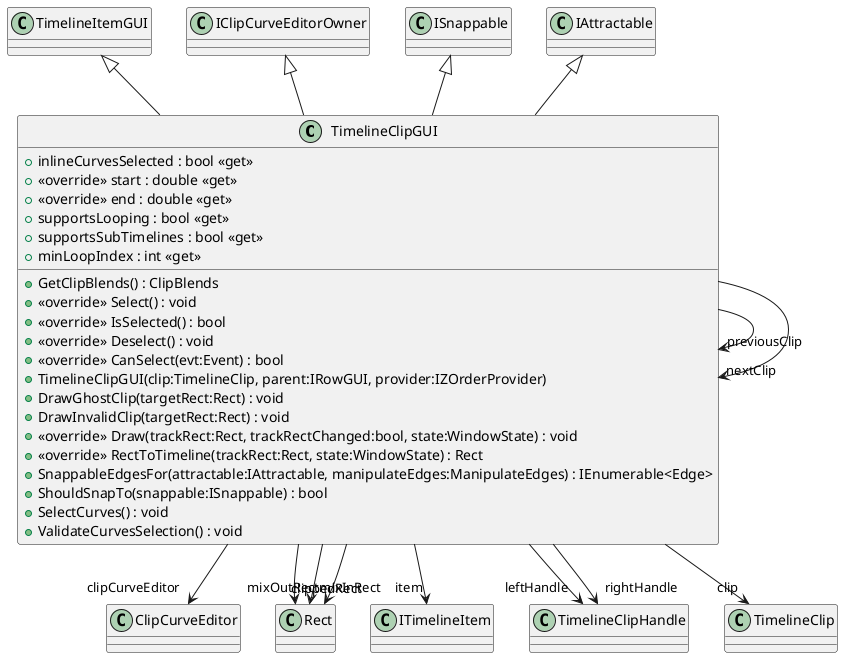 @startuml
class TimelineClipGUI {
    + inlineCurvesSelected : bool <<get>>
    + GetClipBlends() : ClipBlends
    + <<override>> start : double <<get>>
    + <<override>> end : double <<get>>
    + supportsLooping : bool <<get>>
    + supportsSubTimelines : bool <<get>>
    + minLoopIndex : int <<get>>
    + <<override>> Select() : void
    + <<override>> IsSelected() : bool
    + <<override>> Deselect() : void
    + <<override>> CanSelect(evt:Event) : bool
    + TimelineClipGUI(clip:TimelineClip, parent:IRowGUI, provider:IZOrderProvider)
    + DrawGhostClip(targetRect:Rect) : void
    + DrawInvalidClip(targetRect:Rect) : void
    + <<override>> Draw(trackRect:Rect, trackRectChanged:bool, state:WindowState) : void
    + <<override>> RectToTimeline(trackRect:Rect, state:WindowState) : Rect
    + SnappableEdgesFor(attractable:IAttractable, manipulateEdges:ManipulateEdges) : IEnumerable<Edge>
    + ShouldSnapTo(snappable:ISnappable) : bool
    + SelectCurves() : void
    + ValidateCurvesSelection() : void
}
TimelineItemGUI <|-- TimelineClipGUI
IClipCurveEditorOwner <|-- TimelineClipGUI
ISnappable <|-- TimelineClipGUI
IAttractable <|-- TimelineClipGUI
TimelineClipGUI --> "clipCurveEditor" ClipCurveEditor
TimelineClipGUI --> "previousClip" TimelineClipGUI
TimelineClipGUI --> "nextClip" TimelineClipGUI
TimelineClipGUI --> "mixOutRect" Rect
TimelineClipGUI --> "mixInRect" Rect
TimelineClipGUI --> "clippedRect" Rect
TimelineClipGUI --> "item" ITimelineItem
TimelineClipGUI --> "leftHandle" TimelineClipHandle
TimelineClipGUI --> "rightHandle" TimelineClipHandle
TimelineClipGUI --> "clip" TimelineClip
@enduml
